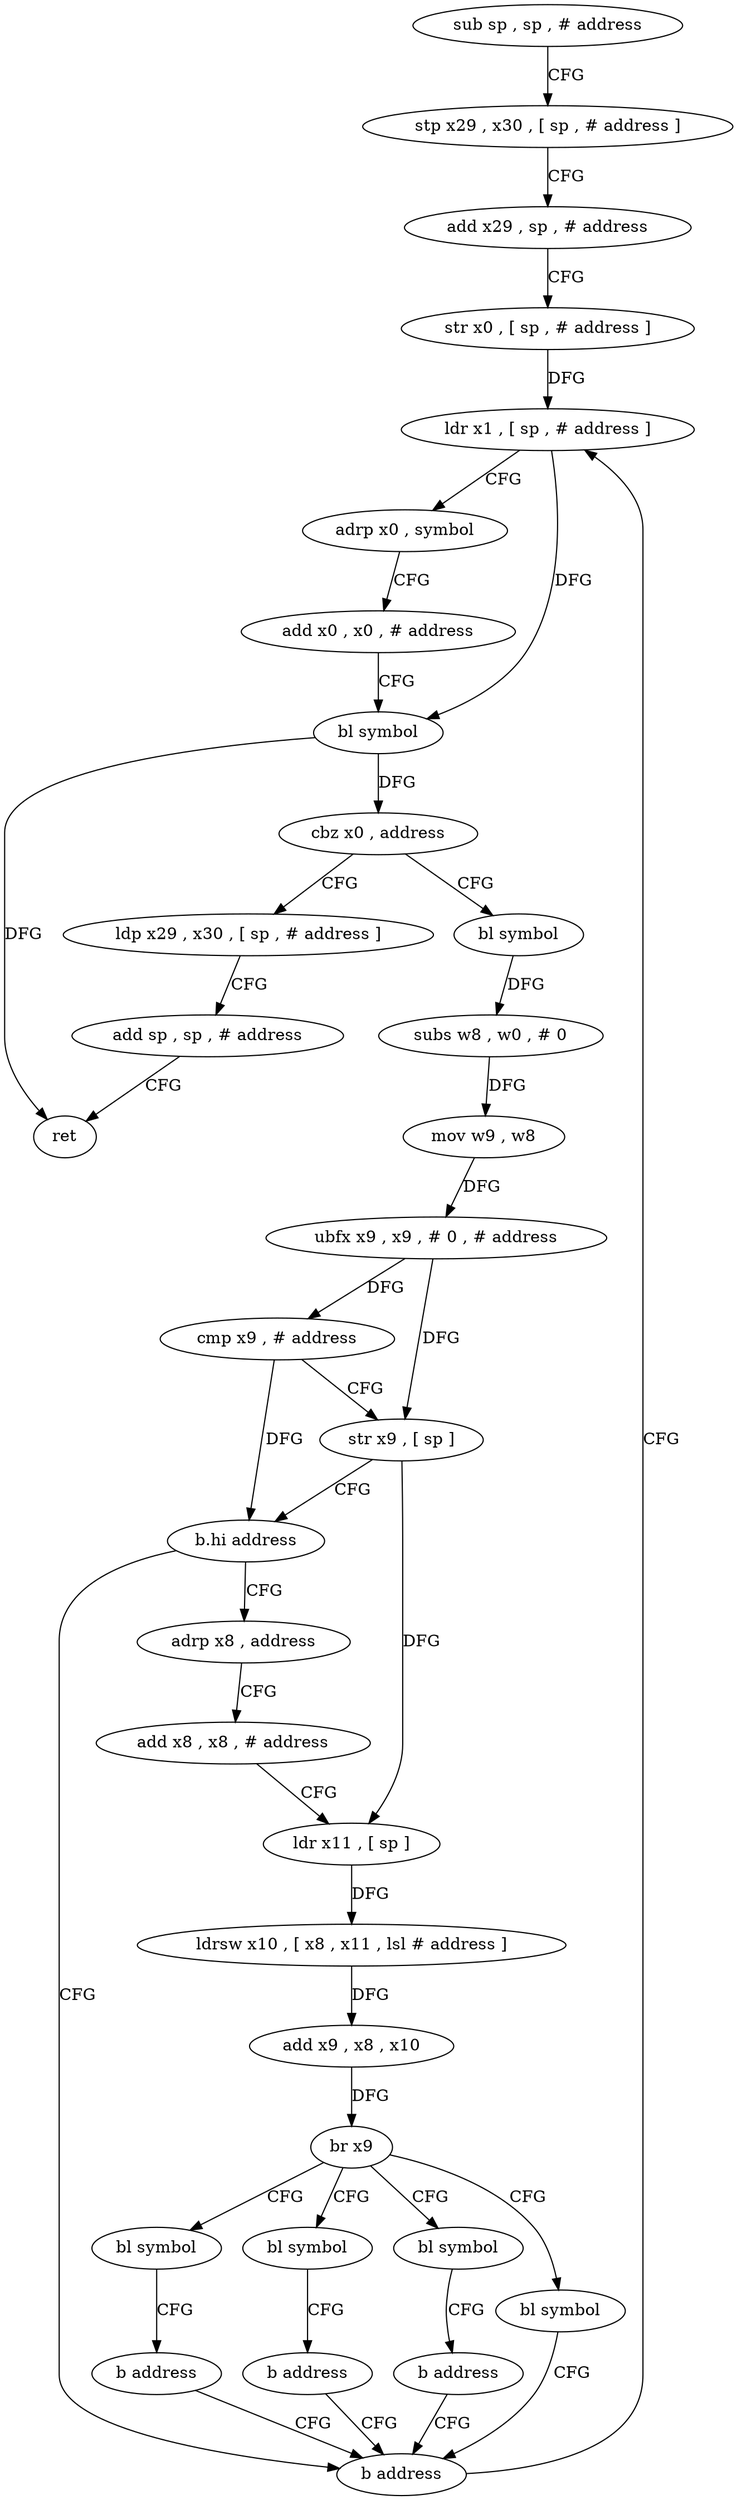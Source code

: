 digraph "func" {
"4205168" [label = "sub sp , sp , # address" ]
"4205172" [label = "stp x29 , x30 , [ sp , # address ]" ]
"4205176" [label = "add x29 , sp , # address" ]
"4205180" [label = "str x0 , [ sp , # address ]" ]
"4205184" [label = "ldr x1 , [ sp , # address ]" ]
"4205288" [label = "ldp x29 , x30 , [ sp , # address ]" ]
"4205292" [label = "add sp , sp , # address" ]
"4205296" [label = "ret" ]
"4205204" [label = "bl symbol" ]
"4205208" [label = "subs w8 , w0 , # 0" ]
"4205212" [label = "mov w9 , w8" ]
"4205216" [label = "ubfx x9 , x9 , # 0 , # address" ]
"4205220" [label = "cmp x9 , # address" ]
"4205224" [label = "str x9 , [ sp ]" ]
"4205228" [label = "b.hi address" ]
"4205284" [label = "b address" ]
"4205232" [label = "adrp x8 , address" ]
"4205236" [label = "add x8 , x8 , # address" ]
"4205240" [label = "ldr x11 , [ sp ]" ]
"4205244" [label = "ldrsw x10 , [ x8 , x11 , lsl # address ]" ]
"4205248" [label = "add x9 , x8 , x10" ]
"4205252" [label = "br x9" ]
"4205256" [label = "bl symbol" ]
"4205264" [label = "bl symbol" ]
"4205272" [label = "bl symbol" ]
"4205280" [label = "bl symbol" ]
"4205188" [label = "adrp x0 , symbol" ]
"4205192" [label = "add x0 , x0 , # address" ]
"4205196" [label = "bl symbol" ]
"4205200" [label = "cbz x0 , address" ]
"4205260" [label = "b address" ]
"4205268" [label = "b address" ]
"4205276" [label = "b address" ]
"4205168" -> "4205172" [ label = "CFG" ]
"4205172" -> "4205176" [ label = "CFG" ]
"4205176" -> "4205180" [ label = "CFG" ]
"4205180" -> "4205184" [ label = "DFG" ]
"4205184" -> "4205188" [ label = "CFG" ]
"4205184" -> "4205196" [ label = "DFG" ]
"4205288" -> "4205292" [ label = "CFG" ]
"4205292" -> "4205296" [ label = "CFG" ]
"4205204" -> "4205208" [ label = "DFG" ]
"4205208" -> "4205212" [ label = "DFG" ]
"4205212" -> "4205216" [ label = "DFG" ]
"4205216" -> "4205220" [ label = "DFG" ]
"4205216" -> "4205224" [ label = "DFG" ]
"4205220" -> "4205224" [ label = "CFG" ]
"4205220" -> "4205228" [ label = "DFG" ]
"4205224" -> "4205228" [ label = "CFG" ]
"4205224" -> "4205240" [ label = "DFG" ]
"4205228" -> "4205284" [ label = "CFG" ]
"4205228" -> "4205232" [ label = "CFG" ]
"4205284" -> "4205184" [ label = "CFG" ]
"4205232" -> "4205236" [ label = "CFG" ]
"4205236" -> "4205240" [ label = "CFG" ]
"4205240" -> "4205244" [ label = "DFG" ]
"4205244" -> "4205248" [ label = "DFG" ]
"4205248" -> "4205252" [ label = "DFG" ]
"4205252" -> "4205256" [ label = "CFG" ]
"4205252" -> "4205264" [ label = "CFG" ]
"4205252" -> "4205272" [ label = "CFG" ]
"4205252" -> "4205280" [ label = "CFG" ]
"4205256" -> "4205260" [ label = "CFG" ]
"4205264" -> "4205268" [ label = "CFG" ]
"4205272" -> "4205276" [ label = "CFG" ]
"4205280" -> "4205284" [ label = "CFG" ]
"4205188" -> "4205192" [ label = "CFG" ]
"4205192" -> "4205196" [ label = "CFG" ]
"4205196" -> "4205200" [ label = "DFG" ]
"4205196" -> "4205296" [ label = "DFG" ]
"4205200" -> "4205288" [ label = "CFG" ]
"4205200" -> "4205204" [ label = "CFG" ]
"4205260" -> "4205284" [ label = "CFG" ]
"4205268" -> "4205284" [ label = "CFG" ]
"4205276" -> "4205284" [ label = "CFG" ]
}
